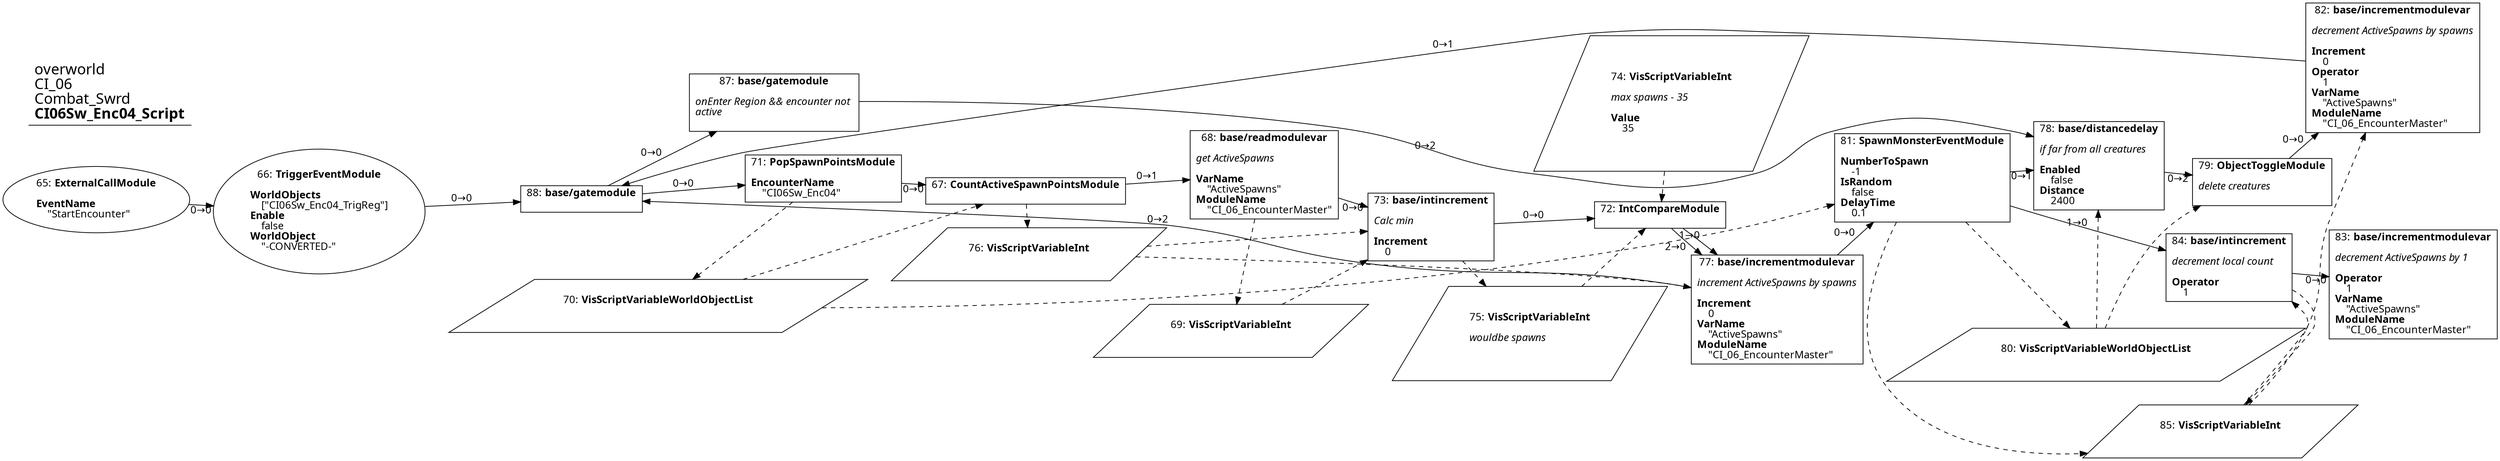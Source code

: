 digraph {
    layout = fdp;
    overlap = prism;
    sep = "+16";
    splines = spline;

    node [ shape = box ];

    graph [ fontname = "Segoe UI" ];
    node [ fontname = "Segoe UI" ];
    edge [ fontname = "Segoe UI" ];

    65 [ label = <65: <b>ExternalCallModule</b><br/><br/><b>EventName</b><br align="left"/>    &quot;StartEncounter&quot;<br align="left"/>> ];
    65 [ shape = oval ]
    65 [ pos = "-1.0530001,-1.8740001!" ];
    65 -> 66 [ label = "0→0" ];

    66 [ label = <66: <b>TriggerEventModule</b><br/><br/><b>WorldObjects</b><br align="left"/>    [&quot;CI06Sw_Enc04_TrigReg&quot;]<br align="left"/><b>Enable</b><br align="left"/>    false<br align="left"/><b>WorldObject</b><br align="left"/>    &quot;-CONVERTED-&quot;<br align="left"/>> ];
    66 [ shape = oval ]
    66 [ pos = "-0.527,-1.9030001!" ];
    66 -> 88 [ label = "0→0" ];

    67 [ label = <67: <b>CountActiveSpawnPointsModule</b><br/><br/>> ];
    67 [ pos = "0.15100001,-1.9020001!" ];
    67 -> 68 [ label = "0→1" ];
    70 -> 67 [ style = dashed ];
    67 -> 76 [ style = dashed ];

    68 [ label = <68: <b>base/readmodulevar</b><br/><br/><i>get ActiveSpawns<br align="left"/></i><br align="left"/><b>VarName</b><br align="left"/>    &quot;ActiveSpawns&quot;<br align="left"/><b>ModuleName</b><br align="left"/>    &quot;CI_06_EncounterMaster&quot;<br align="left"/>> ];
    68 [ pos = "0.423,-1.899!" ];
    68 -> 73 [ label = "0→0" ];
    68 -> 69 [ style = dashed ];

    69 [ label = <69: <b>VisScriptVariableInt</b><br/><br/>> ];
    69 [ shape = parallelogram ]
    69 [ pos = "0.42400002,-2.0310001!" ];

    70 [ label = <70: <b>VisScriptVariableWorldObjectList</b><br/><br/>> ];
    70 [ shape = parallelogram ]
    70 [ pos = "-0.079,-2.0300002!" ];

    71 [ label = <71: <b>PopSpawnPointsModule</b><br/><br/><b>EncounterName</b><br align="left"/>    &quot;CI06Sw_Enc04&quot;<br align="left"/>> ];
    71 [ pos = "-0.083000004,-1.9010001!" ];
    71 -> 67 [ label = "0→0" ];
    71 -> 70 [ style = dashed ];

    72 [ label = <72: <b>IntCompareModule</b><br/><br/>> ];
    72 [ pos = "0.87500006,-1.899!" ];
    72 -> 77 [ label = "1→0" ];
    72 -> 77 [ label = "2→0" ];
    74 -> 72 [ style = dashed ];
    75 -> 72 [ style = dashed ];

    73 [ label = <73: <b>base/intincrement</b><br/><br/><i>Calc min<br align="left"/></i><br align="left"/><b>Increment</b><br align="left"/>    0<br align="left"/>> ];
    73 [ pos = "0.66700006,-1.899!" ];
    73 -> 72 [ label = "0→0" ];
    73 -> 75 [ style = dashed ];
    76 -> 73 [ style = dashed ];
    69 -> 73 [ style = dashed ];

    74 [ label = <74: <b>VisScriptVariableInt</b><br/><br/><i>max spawns - 35<br align="left"/></i><br align="left"/><b>Value</b><br align="left"/>    35<br align="left"/>> ];
    74 [ shape = parallelogram ]
    74 [ pos = "0.87100005,-1.8420001!" ];

    75 [ label = <75: <b>VisScriptVariableInt</b><br/><br/><i>wouldbe spawns<br align="left"/></i><br align="left"/>> ];
    75 [ shape = parallelogram ]
    75 [ pos = "0.671,-2.045!" ];

    76 [ label = <76: <b>VisScriptVariableInt</b><br/><br/>> ];
    76 [ shape = parallelogram ]
    76 [ pos = "0.16100001,-2.0040002!" ];

    77 [ label = <77: <b>base/incrementmodulevar</b><br/><br/><i>increment ActiveSpawns by spawns<br align="left"/></i><br align="left"/><b>Increment</b><br align="left"/>    0<br align="left"/><b>VarName</b><br align="left"/>    &quot;ActiveSpawns&quot;<br align="left"/><b>ModuleName</b><br align="left"/>    &quot;CI_06_EncounterMaster&quot;<br align="left"/>> ];
    77 [ pos = "1.057,-2.089!" ];
    77 -> 81 [ label = "0→0" ];
    77 -> 88 [ label = "0→2" ];
    76 -> 77 [ style = dashed ];

    78 [ label = <78: <b>base/distancedelay</b><br/><br/><i>if far from all creatures<br align="left"/></i><br align="left"/><b>Enabled</b><br align="left"/>    false<br align="left"/><b>Distance</b><br align="left"/>    2400<br align="left"/>> ];
    78 [ pos = "1.588,-1.8920001!" ];
    78 -> 79 [ label = "0→2" ];
    80 -> 78 [ style = dashed ];

    79 [ label = <79: <b>ObjectToggleModule</b><br/><br/><i>delete creatures<br align="left"/></i><br align="left"/>> ];
    79 [ pos = "1.7930001,-1.9020001!" ];
    79 -> 82 [ label = "0→0" ];
    80 -> 79 [ style = dashed ];

    80 [ label = <80: <b>VisScriptVariableWorldObjectList</b><br/><br/>> ];
    80 [ shape = parallelogram ]
    80 [ pos = "1.327,-2.153!" ];

    81 [ label = <81: <b>SpawnMonsterEventModule</b><br/><br/><b>NumberToSpawn</b><br align="left"/>    -1<br align="left"/><b>IsRandom</b><br align="left"/>    false<br align="left"/><b>DelayTime</b><br align="left"/>    0.1<br align="left"/>> ];
    81 [ pos = "1.3180001,-1.8980001!" ];
    81 -> 78 [ label = "0→1" ];
    81 -> 84 [ label = "1→0" ];
    81 -> 80 [ style = dashed ];
    81 -> 85 [ style = dashed ];
    70 -> 81 [ style = dashed ];

    82 [ label = <82: <b>base/incrementmodulevar</b><br/><br/><i>decrement ActiveSpawns by spawns<br align="left"/></i><br align="left"/><b>Increment</b><br align="left"/>    0<br align="left"/><b>Operator</b><br align="left"/>    1<br align="left"/><b>VarName</b><br align="left"/>    &quot;ActiveSpawns&quot;<br align="left"/><b>ModuleName</b><br align="left"/>    &quot;CI_06_EncounterMaster&quot;<br align="left"/>> ];
    82 [ pos = "2.015,-1.7170001!" ];
    82 -> 88 [ label = "0→1" ];
    85 -> 82 [ style = dashed ];

    83 [ label = <83: <b>base/incrementmodulevar</b><br/><br/><i>decrement ActiveSpawns by 1<br align="left"/></i><br align="left"/><b>Operator</b><br align="left"/>    1<br align="left"/><b>VarName</b><br align="left"/>    &quot;ActiveSpawns&quot;<br align="left"/><b>ModuleName</b><br align="left"/>    &quot;CI_06_EncounterMaster&quot;<br align="left"/>> ];
    83 [ pos = "1.825,-2.124!" ];

    84 [ label = <84: <b>base/intincrement</b><br/><br/><i>decrement local count<br align="left"/></i><br align="left"/><b>Operator</b><br align="left"/>    1<br align="left"/>> ];
    84 [ pos = "1.6070001,-2.125!" ];
    84 -> 83 [ label = "0→0" ];
    85 -> 84 [ style = dashed ];
    84 -> 85 [ style = dashed ];

    85 [ label = <85: <b>VisScriptVariableInt</b><br/><br/>> ];
    85 [ shape = parallelogram ]
    85 [ pos = "1.5300001,-2.273!" ];

    87 [ label = <87: <b>base/gatemodule</b><br/><br/><i>onEnter Region &amp;&amp; encounter not <br align="left"/>active<br align="left"/></i><br align="left"/>> ];
    87 [ pos = "-0.058000002,-1.6300001!" ];
    87 -> 78 [ label = "0→2" ];

    88 [ label = <88: <b>base/gatemodule</b><br/><br/>> ];
    88 [ pos = "-0.282,-1.9020001!" ];
    88 -> 87 [ label = "0→0" ];
    88 -> 71 [ label = "0→0" ];

    title [ pos = "-1.054,-1.6290001!" ];
    title [ shape = underline ];
    title [ label = <<font point-size="20">overworld<br align="left"/>CI_06<br align="left"/>Combat_Swrd<br align="left"/><b>CI06Sw_Enc04_Script</b><br align="left"/></font>> ];
}
